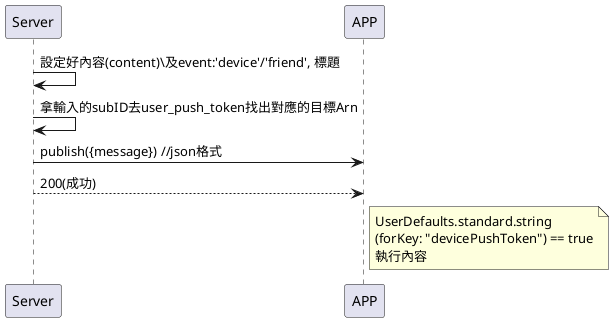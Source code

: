 @startuml
Server -> Server:設定好內容(content)\及event:'device'/'friend', 標題
Server -> Server:拿輸入的subID去user_push_token找出對應的目標Arn
Server -> APP: publish({message}) //json格式
Server --> APP: 200(成功)
note right of APP: UserDefaults.standard.string\n(forKey: "devicePushToken") == true\n執行內容
@enduml

